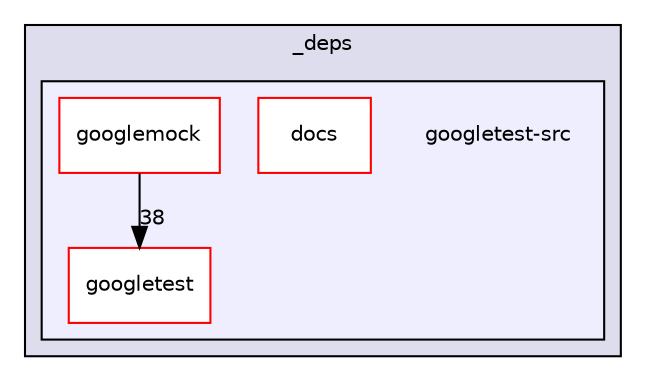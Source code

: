 digraph "build/_deps/googletest-src" {
  compound=true
  node [ fontsize="10", fontname="Helvetica"];
  edge [ labelfontsize="10", labelfontname="Helvetica"];
  subgraph clusterdir_a57a94e38c03835eed49274b75b0176d {
    graph [ bgcolor="#ddddee", pencolor="black", label="_deps" fontname="Helvetica", fontsize="10", URL="dir_a57a94e38c03835eed49274b75b0176d.html"]
  subgraph clusterdir_b8d6b26144d6312ab7a4ea26f9e69ccf {
    graph [ bgcolor="#eeeeff", pencolor="black", label="" URL="dir_b8d6b26144d6312ab7a4ea26f9e69ccf.html"];
    dir_b8d6b26144d6312ab7a4ea26f9e69ccf [shape=plaintext label="googletest-src"];
  dir_90d2fefc581f341cec183ba8d31b4dbd [shape=box label="docs" fillcolor="white" style="filled" color="red" URL="dir_90d2fefc581f341cec183ba8d31b4dbd.html"];
  dir_c5f655d618205cb28123d4e6a51ea001 [shape=box label="googlemock" fillcolor="white" style="filled" color="red" URL="dir_c5f655d618205cb28123d4e6a51ea001.html"];
  dir_001a0f336d1d0a6c17b1be78e41a6b36 [shape=box label="googletest" fillcolor="white" style="filled" color="red" URL="dir_001a0f336d1d0a6c17b1be78e41a6b36.html"];
  }
  }
  dir_c5f655d618205cb28123d4e6a51ea001->dir_001a0f336d1d0a6c17b1be78e41a6b36 [headlabel="38", labeldistance=1.5 headhref="dir_000063_000069.html"];
}
